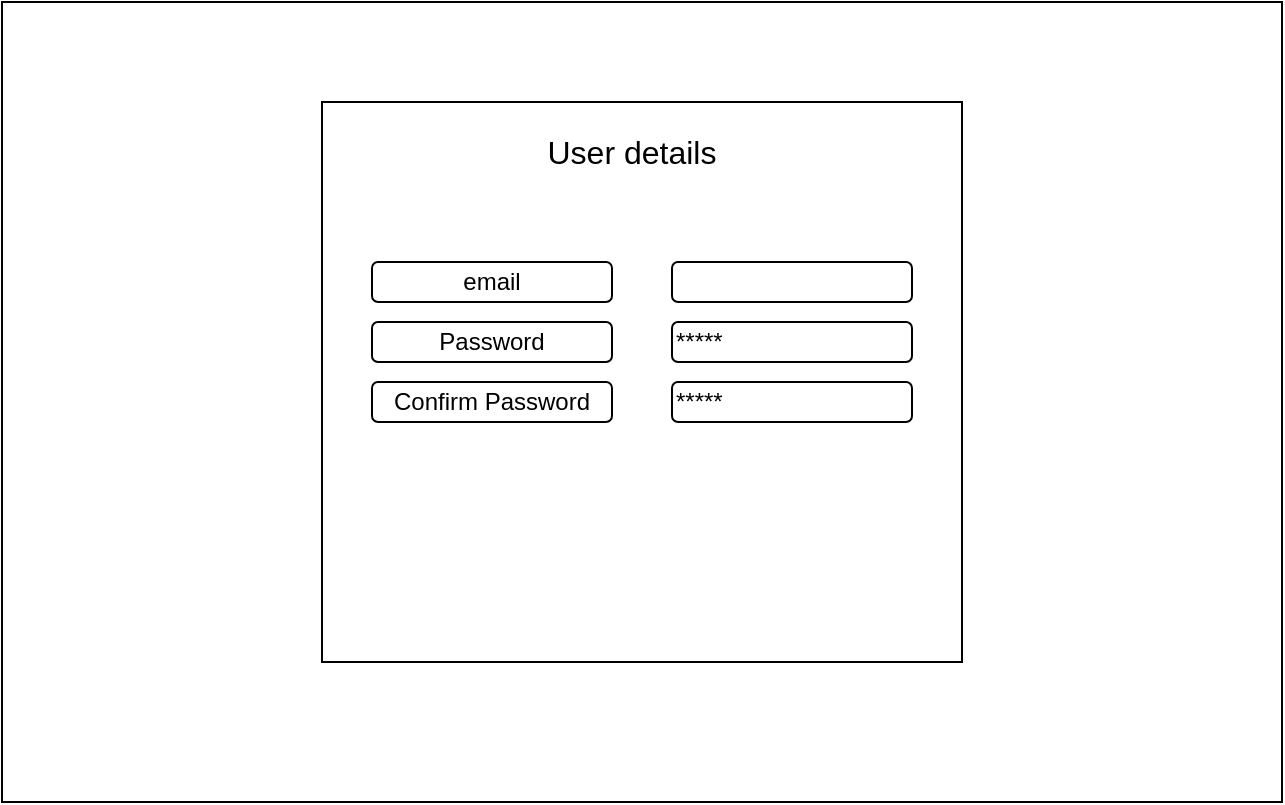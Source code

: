 <mxfile version="21.5.2" type="github">
  <diagram name="Page-1" id="3QgAkdv_Cc53_SK-UlMV">
    <mxGraphModel dx="1434" dy="782" grid="1" gridSize="10" guides="1" tooltips="1" connect="1" arrows="1" fold="1" page="1" pageScale="1" pageWidth="850" pageHeight="1100" math="0" shadow="0">
      <root>
        <mxCell id="0" />
        <mxCell id="1" parent="0" />
        <mxCell id="e0YRE8lAuUnDg_VTwqTF-1" value="" style="rounded=0;whiteSpace=wrap;html=1;fillColor=none;" vertex="1" parent="1">
          <mxGeometry x="105" y="120" width="640" height="400" as="geometry" />
        </mxCell>
        <mxCell id="e0YRE8lAuUnDg_VTwqTF-13" value="" style="rounded=0;whiteSpace=wrap;html=1;fillColor=none;" vertex="1" parent="1">
          <mxGeometry x="265" y="170" width="320" height="280" as="geometry" />
        </mxCell>
        <mxCell id="e0YRE8lAuUnDg_VTwqTF-2" value="" style="rounded=1;whiteSpace=wrap;html=1;" vertex="1" parent="1">
          <mxGeometry x="440" y="250" width="120" height="20" as="geometry" />
        </mxCell>
        <mxCell id="e0YRE8lAuUnDg_VTwqTF-3" value="&lt;div align=&quot;left&quot;&gt;*****&lt;/div&gt;" style="rounded=1;whiteSpace=wrap;html=1;align=left;" vertex="1" parent="1">
          <mxGeometry x="440" y="280" width="120" height="20" as="geometry" />
        </mxCell>
        <mxCell id="e0YRE8lAuUnDg_VTwqTF-10" value="&lt;div align=&quot;left&quot;&gt;*****&lt;/div&gt;" style="rounded=1;whiteSpace=wrap;html=1;align=left;" vertex="1" parent="1">
          <mxGeometry x="440" y="310" width="120" height="20" as="geometry" />
        </mxCell>
        <mxCell id="e0YRE8lAuUnDg_VTwqTF-14" value="User details" style="rounded=0;whiteSpace=wrap;html=1;fillColor=none;strokeColor=none;fontSize=16;" vertex="1" parent="1">
          <mxGeometry x="360" y="180" width="120" height="30" as="geometry" />
        </mxCell>
        <mxCell id="e0YRE8lAuUnDg_VTwqTF-18" value="Password" style="rounded=1;whiteSpace=wrap;html=1;fillColor=none;" vertex="1" parent="1">
          <mxGeometry x="290" y="280" width="120" height="20" as="geometry" />
        </mxCell>
        <mxCell id="e0YRE8lAuUnDg_VTwqTF-19" value="Confirm Password" style="rounded=1;whiteSpace=wrap;html=1;fillColor=none;" vertex="1" parent="1">
          <mxGeometry x="290" y="310" width="120" height="20" as="geometry" />
        </mxCell>
        <mxCell id="e0YRE8lAuUnDg_VTwqTF-24" value="email" style="rounded=1;whiteSpace=wrap;html=1;fillColor=none;" vertex="1" parent="1">
          <mxGeometry x="290" y="250" width="120" height="20" as="geometry" />
        </mxCell>
      </root>
    </mxGraphModel>
  </diagram>
</mxfile>
